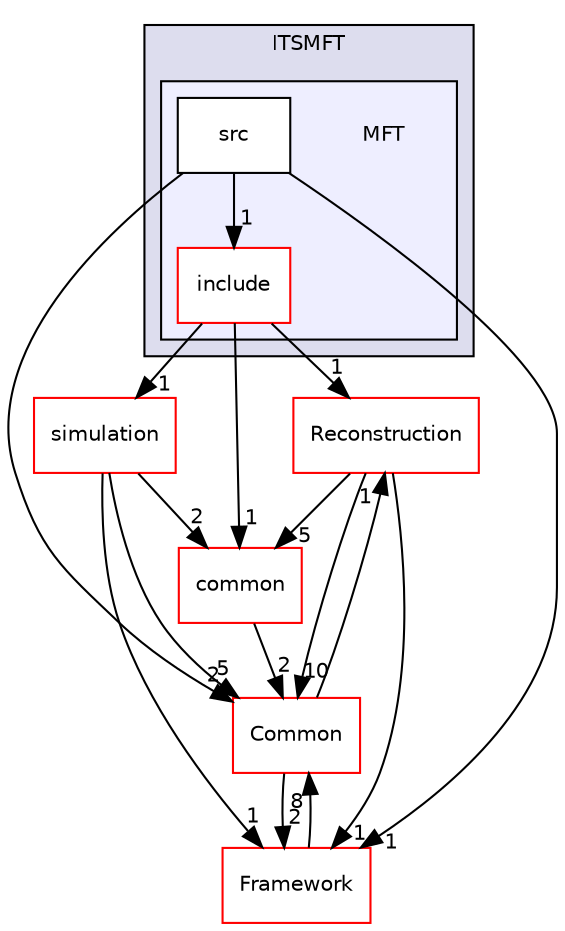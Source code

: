 digraph "/home/travis/build/AliceO2Group/AliceO2/DataFormats/Detectors/ITSMFT/MFT" {
  bgcolor=transparent;
  compound=true
  node [ fontsize="10", fontname="Helvetica"];
  edge [ labelfontsize="10", labelfontname="Helvetica"];
  subgraph clusterdir_ff53c4a4c37940dfaa1ef75e68c4ec2e {
    graph [ bgcolor="#ddddee", pencolor="black", label="ITSMFT" fontname="Helvetica", fontsize="10", URL="dir_ff53c4a4c37940dfaa1ef75e68c4ec2e.html"]
  subgraph clusterdir_25272d395c0fdb531d4aff346d96238f {
    graph [ bgcolor="#eeeeff", pencolor="black", label="" URL="dir_25272d395c0fdb531d4aff346d96238f.html"];
    dir_25272d395c0fdb531d4aff346d96238f [shape=plaintext label="MFT"];
    dir_eb970d2ac00ce12d8b982d15b47bc8a9 [shape=box label="include" color="red" fillcolor="white" style="filled" URL="dir_eb970d2ac00ce12d8b982d15b47bc8a9.html"];
    dir_7c281addef852c536c8e0c04067ee355 [shape=box label="src" color="black" fillcolor="white" style="filled" URL="dir_7c281addef852c536c8e0c04067ee355.html"];
  }
  }
  dir_d269712cc31e133b892a3b3f6424741a [shape=box label="Reconstruction" color="red" URL="dir_d269712cc31e133b892a3b3f6424741a.html"];
  dir_4ab6b4cc6a7edbff49100e9123df213f [shape=box label="Common" color="red" URL="dir_4ab6b4cc6a7edbff49100e9123df213f.html"];
  dir_047746f9f311f49446db9474b7431d0d [shape=box label="simulation" color="red" URL="dir_047746f9f311f49446db9474b7431d0d.html"];
  dir_7924ba4398ae4560cd37376e44666c6d [shape=box label="common" color="red" URL="dir_7924ba4398ae4560cd37376e44666c6d.html"];
  dir_bcbb2cf9a3d3d83e5515c82071a07177 [shape=box label="Framework" color="red" URL="dir_bcbb2cf9a3d3d83e5515c82071a07177.html"];
  dir_d269712cc31e133b892a3b3f6424741a->dir_4ab6b4cc6a7edbff49100e9123df213f [headlabel="10", labeldistance=1.5 headhref="dir_000235_000031.html"];
  dir_d269712cc31e133b892a3b3f6424741a->dir_7924ba4398ae4560cd37376e44666c6d [headlabel="5", labeldistance=1.5 headhref="dir_000235_000081.html"];
  dir_d269712cc31e133b892a3b3f6424741a->dir_bcbb2cf9a3d3d83e5515c82071a07177 [headlabel="1", labeldistance=1.5 headhref="dir_000235_000015.html"];
  dir_4ab6b4cc6a7edbff49100e9123df213f->dir_d269712cc31e133b892a3b3f6424741a [headlabel="1", labeldistance=1.5 headhref="dir_000031_000235.html"];
  dir_4ab6b4cc6a7edbff49100e9123df213f->dir_bcbb2cf9a3d3d83e5515c82071a07177 [headlabel="2", labeldistance=1.5 headhref="dir_000031_000015.html"];
  dir_047746f9f311f49446db9474b7431d0d->dir_4ab6b4cc6a7edbff49100e9123df213f [headlabel="5", labeldistance=1.5 headhref="dir_000246_000031.html"];
  dir_047746f9f311f49446db9474b7431d0d->dir_7924ba4398ae4560cd37376e44666c6d [headlabel="2", labeldistance=1.5 headhref="dir_000246_000081.html"];
  dir_047746f9f311f49446db9474b7431d0d->dir_bcbb2cf9a3d3d83e5515c82071a07177 [headlabel="1", labeldistance=1.5 headhref="dir_000246_000015.html"];
  dir_7924ba4398ae4560cd37376e44666c6d->dir_4ab6b4cc6a7edbff49100e9123df213f [headlabel="2", labeldistance=1.5 headhref="dir_000081_000031.html"];
  dir_7c281addef852c536c8e0c04067ee355->dir_4ab6b4cc6a7edbff49100e9123df213f [headlabel="2", labeldistance=1.5 headhref="dir_000234_000031.html"];
  dir_7c281addef852c536c8e0c04067ee355->dir_eb970d2ac00ce12d8b982d15b47bc8a9 [headlabel="1", labeldistance=1.5 headhref="dir_000234_000232.html"];
  dir_7c281addef852c536c8e0c04067ee355->dir_bcbb2cf9a3d3d83e5515c82071a07177 [headlabel="1", labeldistance=1.5 headhref="dir_000234_000015.html"];
  dir_eb970d2ac00ce12d8b982d15b47bc8a9->dir_d269712cc31e133b892a3b3f6424741a [headlabel="1", labeldistance=1.5 headhref="dir_000232_000235.html"];
  dir_eb970d2ac00ce12d8b982d15b47bc8a9->dir_047746f9f311f49446db9474b7431d0d [headlabel="1", labeldistance=1.5 headhref="dir_000232_000246.html"];
  dir_eb970d2ac00ce12d8b982d15b47bc8a9->dir_7924ba4398ae4560cd37376e44666c6d [headlabel="1", labeldistance=1.5 headhref="dir_000232_000081.html"];
  dir_bcbb2cf9a3d3d83e5515c82071a07177->dir_4ab6b4cc6a7edbff49100e9123df213f [headlabel="8", labeldistance=1.5 headhref="dir_000015_000031.html"];
}
